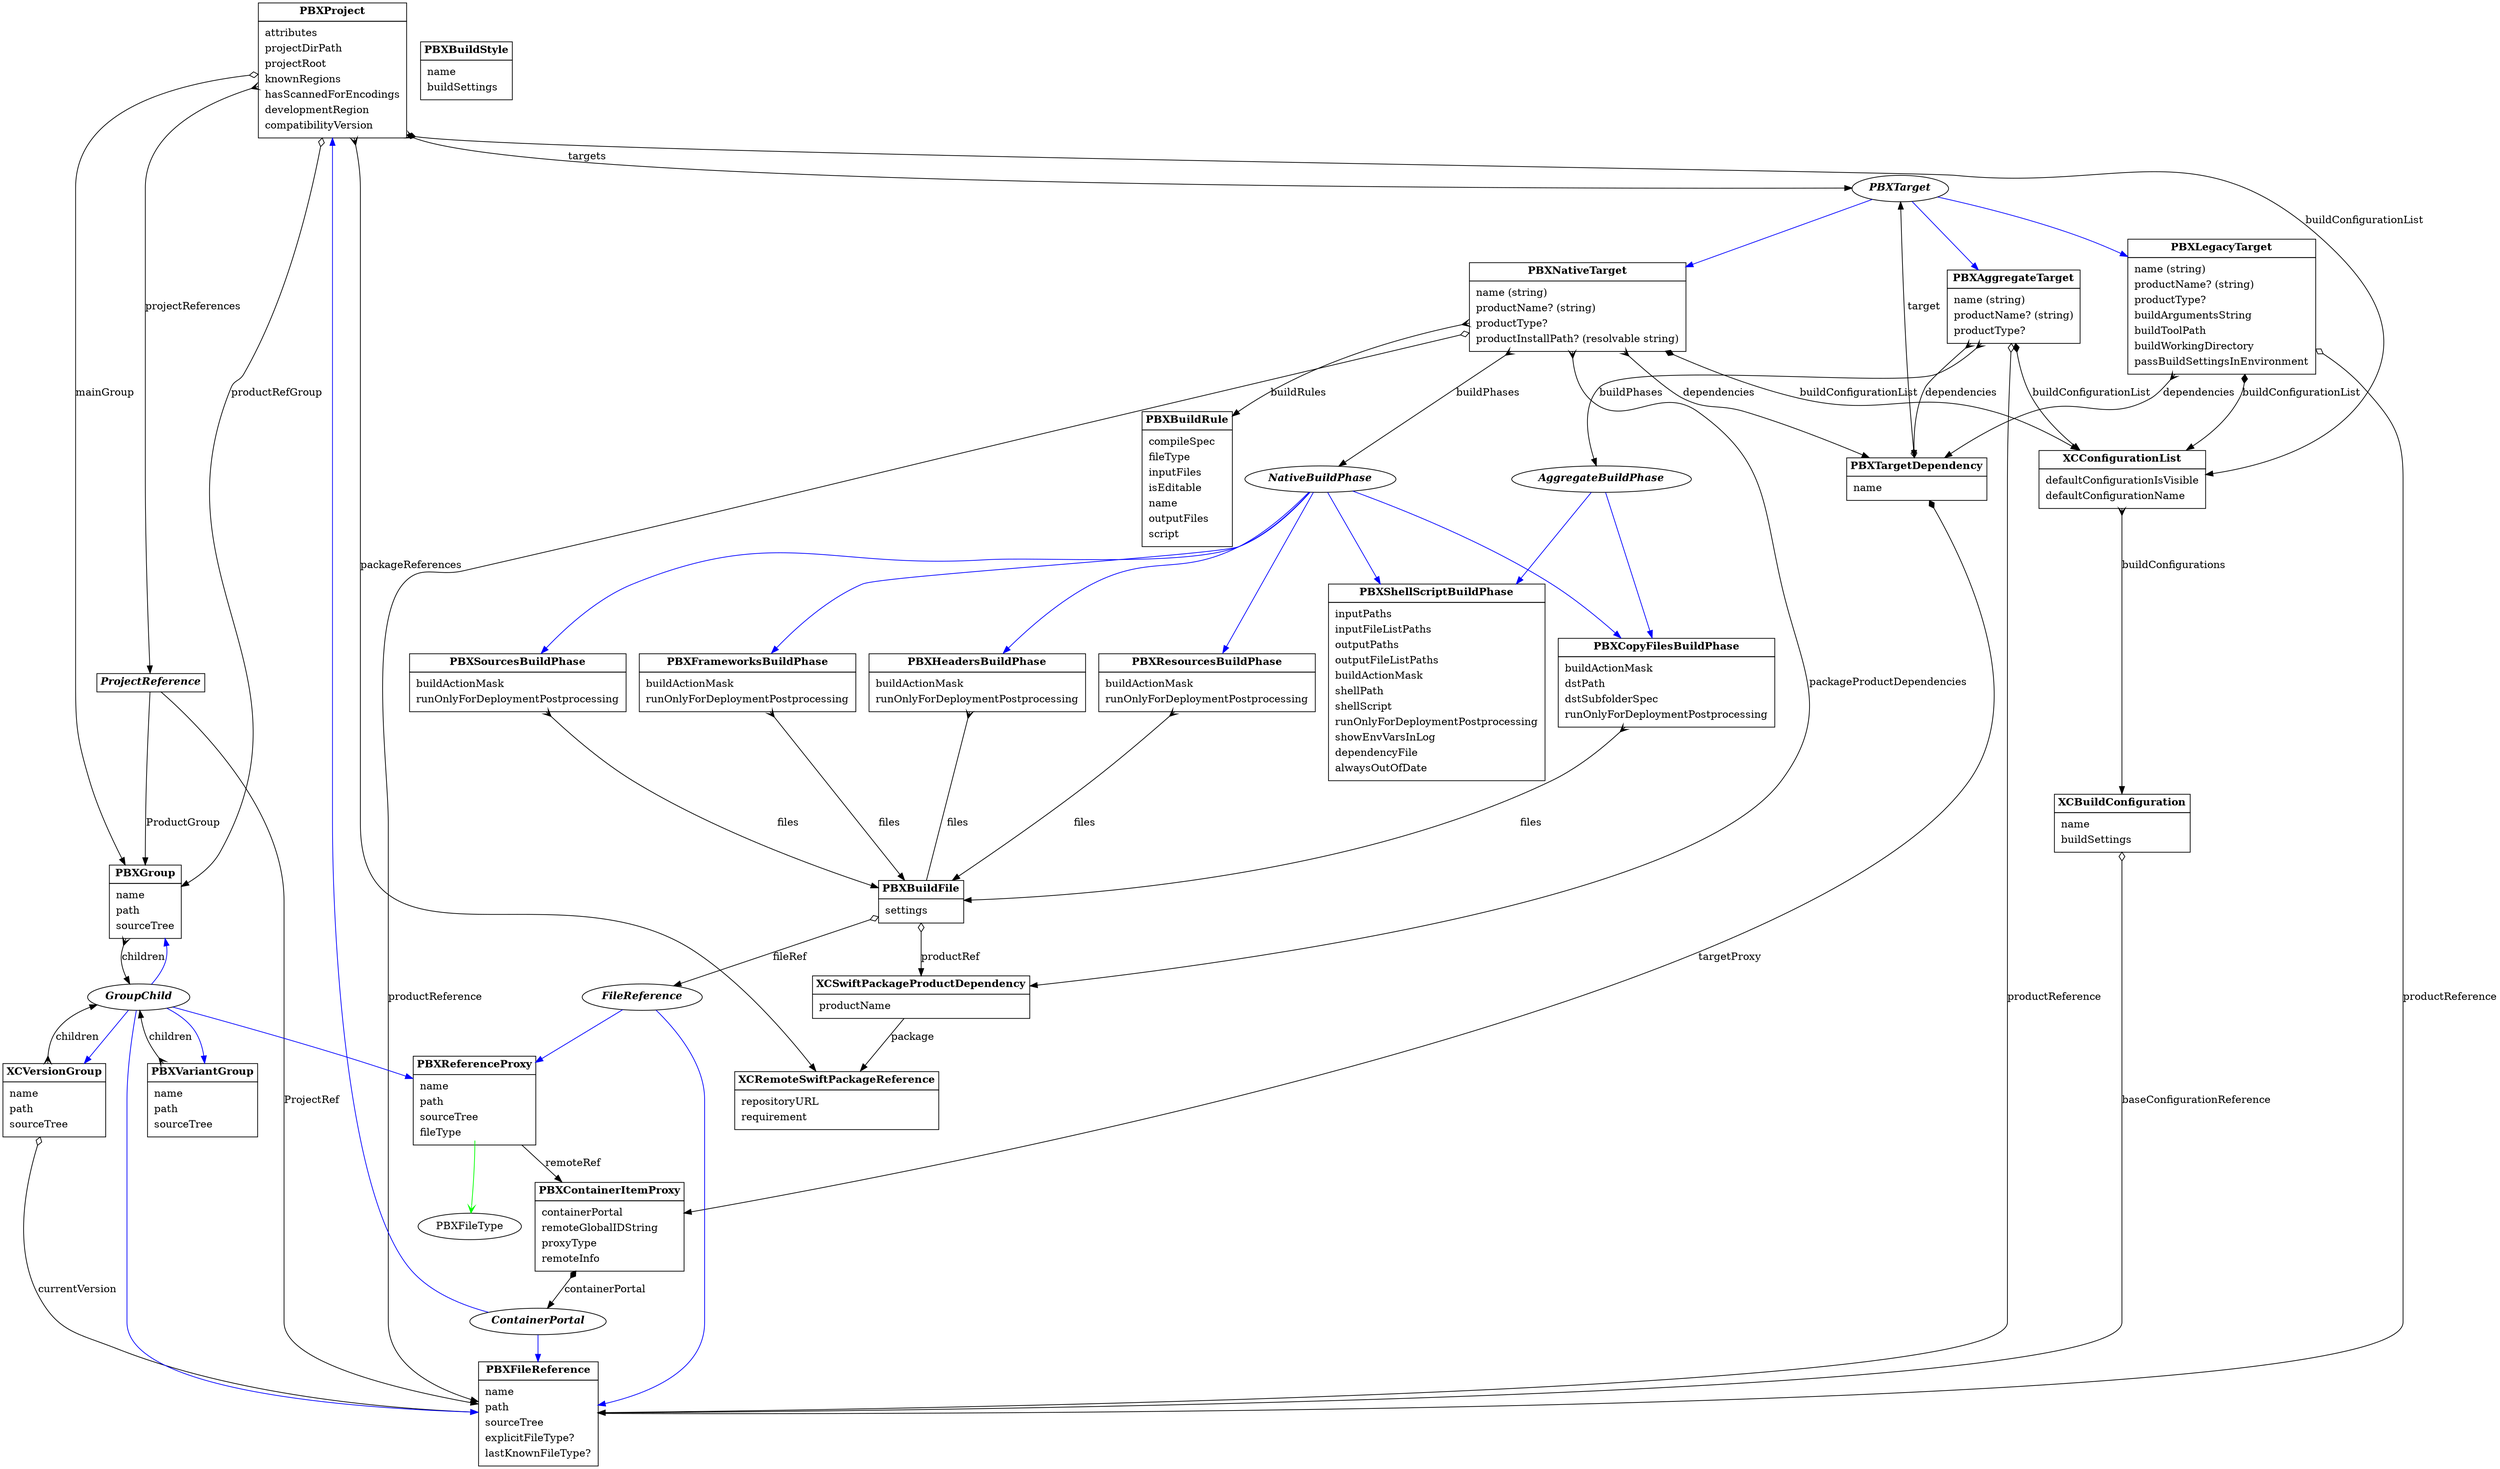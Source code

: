 // Compatibility checking seems to be using XCCompatibilityChecking which checks for features in used. The list of feature is unknown at this time, but it seems these are the features: https://github.com/denis-panov/ClassDump-Xcode10.2/blob/master/PlugIns/Xcode3Core/Contents/Frameworks/DevToolsCore.framework/XCCompatibilityFeature.h
digraph G {
	edge[dir=both arrowtail=none arrowhead=normal]
	// odiamond (empty diamond) represent 0..1
	// diamond (filled diamond) represent 1
	// crow represent 0..*

	PBXProject;

	// Container items
	PBXContainerItemProxy;

	PBXReferenceProxy;
	PBXFileReference;
	PBXGroup;
	PBXVariantGroup;
	XCVersionGroup;

	// Project items
	XCConfigurationList;
	PBXBuildStyle;
	XCBuildConfiguration;
	PBXTarget;

	PBXBuildRule;
	PBXTargetDependency;
	PBXBuildFile;

	XCSwiftPackageProductDependency;
	XCRemoteSwiftPackageReference;

	// Target implementations
	PBXAggregateTarget;
	PBXNativeTarget;
	PBXLegacyTarget;

	// Build phase implementations
	PBXCopyFilesBuildPhase;
	PBXFrameworksBuildPhase;
	PBXHeadersBuildPhase;
	PBXResourcesBuildPhase;
	PBXSourcesBuildPhase;
	PBXShellScriptBuildPhase;






	//region:PBXProject

	// attributes is a map containing keys like `LastUpgradeCheck` = number representing Xcode
	//   `BuildIndependentTargetsInParallel` YES/NO or 0/1 boolean
	//   `LastSwiftUpdateCheck` number representing Xcode seems like 1320 => 13.2
	//    `LastTestingUpgradeCheck` number representing Xcode seems like 0600 => 6.0
	//   `TargetAttributes`  map where keys are Target GlobalID and value are another map with keys:
	//      `CreatedOnToolsVersion` string representing Xcode version i.e. 13.2.1
	//      `TestTargetID` target GlobalID (product) -> present on test target attributes
	//       `DevelopmentTeam` string id representing the development team (most likely for signing)
	//       `LastSwiftMigration` number representing Xcode, i.e. 1020 => 10.2
	// 		  `ProvisioningStyle` String , don't know what it does, i.e. Automatic/Manual, what are other values???
	//        `SystemCapabilities` map of maps, i.e. com.apple.BackgroundModes.appletvos = { enabled = 1; }, com.apple.Keychain = { enabled = 1; }, com.apple.iCloud = { enabled = 1; }, com.apple.Sandbox = { enabled = 0; }, com.apple.ApplicationGroups.iOS = { enabled = 1; }, com.apple.SafariKeychain = { enabled = 1; }, com.apple.BackgroundModes = { enabled = 1; }, com.apple.DataProtection = { enabled = 1; },
	//         `DefaultBuildSystemTypeForWorkspace` string, don't know what it does, i.e. Original, what are other values???
	//         `CLASSPREFIX` String but seems to be a IDE configuration of some sort
	//         `ORGANIZATIONNAME` String but seems to be a IDE configuration of some sort

	// projectDirPath modify the SRCROOT
	// projectRoot... no idea seems to be a empty string (which is almost everything is ASCII plist) my guessing is the projectDirPath adjust in the nesting and projectRoot adjust regarding the parent
		// projectRoot / <-to base dir |<xcodeproj>| to SRCROOT-> / projectDirPath
	// knownRegions array of locals - short name (Localization under project config)? ex. en, Base or Full language name (with capital letter): Project Configuration -> Info tab -> Localizations table
	// developmentRegion marks the Development Language under Localization of project config) ex. en or English: Project Configuration -> Info tab -> Localizations table -> entry with suffix "- Development Language"
	// hasScannedForEncodings = 0/1 boolean -> not sure what it is
	// compatibilityVersion ex. Xcode 2.4, Xcode 8.0, Xcode 3.2, Xcode 9.3, Xcode 13.0 => Presumably, it keeps the format in a way that the specified Xcode version is able to read
		// 2.4 => 42
		// 3.1 => 45
		// 3.2 => 46
		// 6.3 => 47
        // 8.0 => 48
		// 9.3 => 50
		// 10.0 => 51
		// 11.0 => 52
		// 11.4 => 53
		// 12.0 => 54
		// 13.0 => 55
		// See https://github.com/dnkoutso/Xcodeproj/blob/master/lib/xcodeproj/constants.rb#L130-L141
	// projectReferences: list of ProjectReference, adds a reference as soon as an xcodeproj file is dragged into a project (added). The `Products` of that project are automatically added in a hidden Products group which is just a list of PBXReferenceProxy which serves as a way to find the product files
	// TODO: KnownAssetTags, configured from targets Resource Tags (tab)
	PBXProject [
		shape=plain
		label=<<table border="0" cellborder="1" cellspacing="0" cellpadding="4">
			<tr><td><b>PBXProject</b></td></tr>
			<tr><td><table border="0">
				<tr><td port="attributes" align="left">attributes</td></tr>
				<tr><td port="projectDirPath" align="left">projectDirPath</td></tr>
				<tr><td port="projectRoot" align="left">projectRoot</td></tr>
				<tr><td port="knownRegions" align="left">knownRegions</td></tr>
				<tr><td port="hasScannedForEncodings" align="left">hasScannedForEncodings</td></tr>
				<tr><td port="developmentRegion" align="left">developmentRegion</td></tr>
				<tr><td port="compatibilityVersion" align="left">compatibilityVersion</td></tr>
			</table></td></tr>
			</table>>
	]

	PBXProject -> PBXGroup [arrowtail=odiamond label=mainGroup]
	PBXProject -> PBXTarget [arrowtail=crow label=targets]
	PBXProject -> XCConfigurationList [arrowtail=diamond label=buildConfigurationList]
	PBXProject -> ProjectReference [arrowtail=crow label=projectReferences]
	PBXProject -> XCRemoteSwiftPackageReference [arrowtail=crow label=packageReferences]
	PBXProject -> PBXGroup [arrowtail=odiamond label=productRefGroup]


	// ProductGroup =  to PBXGroup (with childrens pointing to PBXReferenceProxy to the remote product)
	// ProjectRef = to PBXFileReference of xcodeproject
	ProjectReference [
		shape=plain
		label=<<table border="0" cellborder="1" cellspacing="0" cellpadding="4">
			<tr><td><b><i>ProjectReference</i></b></td></tr>
			</table>>
	]

	ProjectReference -> PBXGroup [label=ProductGroup]
	ProjectReference -> PBXFileReference [label=ProjectRef]
	//endregion

	//region:PBXContainerItemProxy
	// containerPortal -> usually point to a PBXFileReference of type 'wrapper.pb-project' or the PBXProject object
	// remoteGlobalIDString -> just a GID that is valid inside the containerPortal
	// proxyType are either 1 (target reference) or 2 (file reference)
	// remoteInfo seems to just be the name of the object (name of target or name of file reference)
	PBXContainerItemProxy [
		shape=plain
		label=<<table border="0" cellborder="1" cellspacing="0" cellpadding="4">
			<tr><td><b>PBXContainerItemProxy</b></td></tr>
			<tr><td><table border="0">
				<tr><td port="containerPortal" align="left">containerPortal</td></tr>
				<tr><td port="remoteGlobalIDString" align="left">remoteGlobalIDString</td></tr>
				<tr><td port="proxyType" align="left">proxyType</td></tr>
				<tr><td port="remoteInfo" align="left">remoteInfo</td></tr>
			</table></td></tr>
			</table>>
	]

	// choices
	PBXContainerItemProxy -> ContainerPortal [arrowtail=diamond label=containerPortal]

	ContainerPortal[label=<<b><i>ContainerPortal</i></b>>]

	ContainerPortal -> PBXProject [color=blue]
	ContainerPortal -> PBXFileReference [color=blue]
	//endregion

	//region:XCConfigurationList
	// defaultConfigurationName -> what is the default config to use for command-line builds: Project Configurtion -> Info (tab) -> Configurations (section) -> Use <defaultConfigurationName> for command-line builds (usually defaults to Release)
	// defaultConfigurationIsVisible -> no idea what this is or what it does (https://github.com/xcode-actions/XcodeTools/blob/86e9088c7b5e5be0e9418a6602ce6eee9dccb2bf/Sources/XcodeProj/PBXModel/BuildConfigurations/XCConfigurationList.swift#L20)
	XCConfigurationList [
		shape=plain
		label=<<table border="0" cellborder="1" cellspacing="0" cellpadding="4">
			<tr><td><b>XCConfigurationList</b></td></tr>
			<tr><td><table border="0">
				<tr><td port="defaultConfigurationIsVisible" align="left">defaultConfigurationIsVisible</td></tr>
				<tr><td port="defaultConfigurationName" align="left">defaultConfigurationName</td></tr>
			</table></td></tr>
			</table>>
	]

	XCConfigurationList -> XCBuildConfiguration [arrowtail=crow label=buildConfigurations]
	//endregion:XCConfigurationList

	//region:PBXBuildStyle
	PBXBuildStyle [
		shape=plain
		label=<<table border="0" cellborder="1" cellspacing="0" cellpadding="4">
			<tr><td><b>PBXBuildStyle</b></td></tr>
			<tr><td><table border="0">
				<tr><td port="name" align="left">name</td></tr>
				<tr><td port="buildSettings" align="left">buildSettings</td></tr>
			</table></td></tr>
			</table>>
	]
	//endregion:PBXBuildStyle

	//region:XCBuildConfiguration
	// This used to be called PBXBuildStyle in the old days. This new type support xcconfig files as base configuration
	XCBuildConfiguration [
		shape=plain
		label=<<table border="0" cellborder="1" cellspacing="0" cellpadding="4">
			<tr><td><b>XCBuildConfiguration</b></td></tr>
			<tr><td><table border="0">
				<tr><td port="name" align="left">name</td></tr>
				<tr><td port="buildSettings" align="left">buildSettings</td></tr>
			</table></td></tr>
			</table>>
	]

	XCBuildConfiguration -> PBXFileReference [arrowtail=odiamond label=baseConfigurationReference]
	//endregion:XCBuildConfiguration

	//region:PBXTarget
	// productType -> ProductType. is nullable, present if productReference is present (most likely can infer if productReference is present but not productType)
	// productName -> String. is nullable, present if productReference is present (most likely can infer if productReference is present but not productName)
	// QUESTION: Can PBXTarget stand on its own?
	PBXTarget[label=<<b><i>PBXTarget</i></b>>]

	PBXTarget -> PBXAggregateTarget [color=blue]
	PBXTarget -> PBXNativeTarget [color=blue]
	PBXTarget -> PBXLegacyTarget [color=blue]
	//endregion

	//region:PBXBuildFile
	// I think it should be fileRef OR productRef but not both
	PBXBuildFile [
		shape=plain
		label=<<table border="0" cellborder="1" cellspacing="0" cellpadding="4">
			<tr><td><b>PBXBuildFile</b></td></tr>
			<tr><td><table border="0">
				<tr><td port="settings" align="left">settings</td></tr>
			</table></td></tr>
			</table>>
	]

	// Can it actually only be reference proxy or file reference?
    //  I doubt it can be a PBXGroup...
	// TODO: What could we do with fileRef (referencing the two possible choice)
	PBXBuildFile -> FileReference [arrowtail=odiamond label=fileRef]
	PBXBuildFile -> XCSwiftPackageProductDependency [arrowtail=odiamond label=productRef]

	FileReference[label=<<b><i>FileReference</i></b>>]

	FileReference -> PBXReferenceProxy [color=blue]
	FileReference -> PBXFileReference [color=blue]
	//endregion:PBXBuildFile

	//region:PBXTargetDependency
	PBXTargetDependency [
		shape=plain
		label=<<table border="0" cellborder="1" cellspacing="0" cellpadding="4">
			<tr><td><b>PBXTargetDependency</b></td></tr>
			<tr><td><table border="0">
				<tr><td port="name" align="left">name</td></tr>
			</table></td></tr>
			</table>>
	]

	PBXTargetDependency -> PBXTarget [arrowtail=odiamond label=target]
	PBXTargetDependency -> PBXContainerItemProxy [arrowtail=diamond label=targetProxy]
	//endregion

	//region:PBXBuildRule
	// name is optional??
	PBXBuildRule [
		shape=plain
		label=<<table border="0" cellborder="1" cellspacing="0" cellpadding="4">
			<tr><td><b>PBXBuildRule</b></td></tr>
			<tr><td><table border="0">
				<tr><td port="compileSpec" align="left">compileSpec</td></tr>
				<tr><td port="fileType" align="left">fileType</td></tr>
				<tr><td port="inputFiles" align="left">inputFiles</td></tr>
				<tr><td port="isEditable" align="left">isEditable</td></tr>
				<tr><td port="name" align="left">name</td></tr>
				<tr><td port="outputFiles" align="left">outputFiles</td></tr>
				<tr><td port="script" align="left">script</td></tr>
			</table></td></tr>
			</table>>
	]
	//endregion

	//region:XCSwiftPackageProductDependency
	XCSwiftPackageProductDependency [
		shape=plain
		label=<<table border="0" cellborder="1" cellspacing="0" cellpadding="4">
			<tr><td><b>XCSwiftPackageProductDependency</b></td></tr>
			<tr><td><table border="0">
				<tr><td port="productName" align="left">productName</td></tr>
			</table></td></tr>
			</table>>
	]

	XCSwiftPackageProductDependency -> XCRemoteSwiftPackageReference [label=package]
	//endregion:XCSwiftPackageProductDependency

	//region:XCRemoteSwiftPackageReference
	// GitHub url only?
	// requirement depends on `kind`
	XCRemoteSwiftPackageReference [
		shape=plain
		label=<<table border="0" cellborder="1" cellspacing="0" cellpadding="4">
			<tr><td><b>XCRemoteSwiftPackageReference</b></td></tr>
			<tr><td><table border="0">
				<tr><td port="repositoryURL" align="left">repositoryURL</td></tr>
				<tr><td port="requirement" align="left">requirement</td></tr>
			</table></td></tr>
			</table>>
	]
	//endregion:XCRemoteSwiftPackageReference

	//region:PBXCopyFilesBuildPhase
	// How is files from parent used?
	// buildActionMask is a 32-bit value:
	//   - by default it 2147483647 (0x7fffffff)
	//   - 8 (0x8) if 'Copy only when installing' is checked
	//   - 12 (0xC) if 'Copy only when installing' is unchecked
	//   > It seems like 0x8 would be install build action and possibly 0x4 would be the "build" build action
	// runOnlyForDeploymentPostprocessing -> boolean 0/1 ('Copy only when installing' checked (1) vs unchecked (0))
	// files -> if 'Code Sign On Copy" checked -> PBXBuildFile settings: ATTRIBUTES = (CodeSignOnCopy, )
	PBXCopyFilesBuildPhase [
		shape=plain
		label=<<table border="0" cellborder="1" cellspacing="0" cellpadding="4">
			<tr><td><b>PBXCopyFilesBuildPhase</b></td></tr>
			<tr><td><table border="0">
				<tr><td port="buildActionMask" align="left">buildActionMask</td></tr>
				<tr><td port="dstPath" align="left">dstPath</td></tr>
				<tr><td port="dstSubfolderSpec" align="left">dstSubfolderSpec</td></tr>
				<tr><td port="runOnlyForDeploymentPostprocessing" align="left">runOnlyForDeploymentPostprocessing</td></tr>
			</table></td></tr>
			</table>>
	]

	// files to copy
	PBXCopyFilesBuildPhase -> PBXBuildFile [arrowtail=crow label=files]
	//endregion

	//region:PBXFrameworksBuildPhase
	// How is files from parent used?
	// Seems to be the "Link Binary with Libraries" phase
	// files -> if 'Status' set to "Optional" -> PBXBuildFile settings: ATTRIBUTES = (Weak, )
	//    "Required" simply remove the attribute value and optionally replace with ATTRIBUTES = (Required, )
	// buildActionMask -> Can't find a way to change the default mask value
	// runOnlyForDeploymentPostprocessing -> can't find a way to change this value, defaults to 0 (false)
	PBXFrameworksBuildPhase [
		shape=plain
		label=<<table border="0" cellborder="1" cellspacing="0" cellpadding="4">
			<tr><td><b>PBXFrameworksBuildPhase</b></td></tr>
			<tr><td><table border="0">
				<tr><td port="buildActionMask" align="left">buildActionMask</td></tr>
				<tr><td port="runOnlyForDeploymentPostprocessing" align="left">runOnlyForDeploymentPostprocessing</td></tr>
			</table></td></tr>
			</table>>
	]

	// files represent the libraries to link (see settings on PBXBuildFile for optional/required)
	PBXFrameworksBuildPhase -> PBXBuildFile [arrowtail=crow label=files]
	//endregion

	//region:PBXHeadersBuildPhase
	// How is files from parent used?
	// files -> depending on the visibility (Public, Private, Project) -> PBXBuildFile settings:
	//    - Project -> none
	//    - Private -> ATTRIBUTES = (Private, )
	//    - Public -> ATTRIBUTES = (Public, )
	// buildActionMask -> Can't find a way to change the default mask value
	// runOnlyForDeploymentPostprocessing -> can't find a way to change this value, defaults to 0 (false)
	PBXHeadersBuildPhase [
		shape=plain
		label=<<table border="0" cellborder="1" cellspacing="0" cellpadding="4">
			<tr><td><b>PBXHeadersBuildPhase</b></td></tr>
			<tr><td><table border="0">
				<tr><td port="buildActionMask" align="left">buildActionMask</td></tr>
				<tr><td port="runOnlyForDeploymentPostprocessing" align="left">runOnlyForDeploymentPostprocessing</td></tr>
			</table></td></tr>
			</table>>
	]


	// files represent the headers at various visibility (see settings of PBXBuildFile)
	PBXHeadersBuildPhase -> PBXBuildFile [dir=back arrowtail=crow arrowhead=none label=files]
	//endregion:PBXHeadersBuildPhase

	//region:PBXResourcesBuildPhase
	// How is files from parent used?
	// buildActionMask -> Can't find a way to change the default mask value
	// runOnlyForDeploymentPostprocessing -> can't find a way to change this value, defaults to 0 (false)
	PBXResourcesBuildPhase [
		shape=plain
		label=<<table border="0" cellborder="1" cellspacing="0" cellpadding="4">
			<tr><td><b>PBXResourcesBuildPhase</b></td></tr>
			<tr><td><table border="0">
				<tr><td port="buildActionMask" align="left">buildActionMask</td></tr>
				<tr><td port="runOnlyForDeploymentPostprocessing" align="left">runOnlyForDeploymentPostprocessing</td></tr>
			</table></td></tr>
			</table>>
	]

	// files to copy to bundle as resources
	PBXResourcesBuildPhase -> PBXBuildFile [arrowtail=crow label=files]
	//endregion:PBXResourcesBuildPhase

	//region:PBXSourcesBuildPhase
	// How is files from parent used?
	// files -> if 'Compiler Flags' specified -> PBXBuildFile settings: COMPILER_FLAGS = "-v"
	// buildActionMask -> Can't find a way to change the default mask value
	// runOnlyForDeploymentPostprocessing -> can't find a way to change this value, defaults to 0 (false)
	PBXSourcesBuildPhase [
		shape=plain
		label=<<table border="0" cellborder="1" cellspacing="0" cellpadding="4">
			<tr><td><b>PBXSourcesBuildPhase</b></td></tr>
			<tr><td><table border="0">
				<tr><td port="buildActionMask" align="left">buildActionMask</td></tr>
				<tr><td port="runOnlyForDeploymentPostprocessing" align="left">runOnlyForDeploymentPostprocessing</td></tr>
			</table></td></tr>
			</table>>
	]

	// files to compile (most likely uses PBXBuildRules to match each file to the right processing)
	PBXSourcesBuildPhase -> PBXBuildFile [arrowtail=crow label=files]
	//endregion:PBXSourcesBuildPhase

	//region:PBXShellScriptBuildPhase
	// How is files from parent used?
	// inputFileListPaths/outputFileListPaths are list of xcfilelist files while the other ones, e.g. inputPaths/outputPaths, are just files
	// buildActionMask is a 32-bit value:
	//   - by default it 2147483647 (0x7fffffff)
	//   - 8 (0x8) if 'For install build only' is checked
	//   - 12 (0xC) if 'For install build only' is unchecked
	//   > It seems like 0x8 would be install build action and possibly 0x4 would be the "build" build action
	// showEnvVarsInLog -> boolean 0/1 ('Show environment variables in build log' checked (1) vs unchecked (0))
	// alwaysOutOfDate -> boolean 0/1 ('Based on dependency analysis' checked (0) vs unchecked (1))
	// runOnlyForDeploymentPostprocessing -> boolean 0/1 ('For install builds only' checked (1) vs unchecked (0))
	PBXShellScriptBuildPhase [
		shape=plain
		label=<<table border="0" cellborder="1" cellspacing="0" cellpadding="4">
			<tr><td><b>PBXShellScriptBuildPhase</b></td></tr>
			<tr><td><table border="0">
				<tr><td port="inputPaths" align="left">inputPaths</td></tr>
				<tr><td port="inputFileListPaths" align="left">inputFileListPaths</td></tr>
				<tr><td port="outputPaths" align="left">outputPaths</td></tr>
				<tr><td port="outputFileListPaths" align="left">outputFileListPaths</td></tr>
				<tr><td port="buildActionMask" align="left">buildActionMask</td></tr>
				<tr><td port="shellPath" align="left">shellPath</td></tr>
				<tr><td port="shellScript" align="left">shellScript</td></tr>
				<tr><td port="runOnlyForDeploymentPostprocessing" align="left">runOnlyForDeploymentPostprocessing</td></tr>
				<tr><td port="showEnvVarsInLog" align="left">showEnvVarsInLog</td></tr>
				<tr><td port="dependencyFile" align="left">dependencyFile</td></tr>
				<tr><td port="alwaysOutOfDate" align="left">alwaysOutOfDate</td></tr>
			</table></td></tr>
			</table>>
	]


	// Note: it doesn't seems like there are any PBXBuildFile for shell script. It relies on input*Paths and output*Paths
	//endregion:PBXShellScriptBuildPhase

	//region:PBXAggregateTarget
	// Usually Aggregate target does not have productReference
	// QUESTION: Is that true? Are there other limitation? Let's read more in the legacy document.
	PBXAggregateTarget [
		shape=plain
		label=<<table border="0" cellborder="1" cellspacing="0" cellpadding="4">
			<tr><td><b>PBXAggregateTarget</b></td></tr>
			<tr><td><table border="0">
				<tr><td port="name" align="left">name (string)</td></tr>
				<tr><td port="productName" align="left">productName? (string)</td></tr>
				<tr><td port="productType" align="left">productType?</td></tr>
			</table></td></tr>
			</table>>
	]


	AggregateBuildPhase[label=<<b><i>AggregateBuildPhase</i></b>>]

	AggregateBuildPhase -> PBXCopyFilesBuildPhase [color=blue]
	AggregateBuildPhase -> PBXShellScriptBuildPhase [color=blue]


	PBXAggregateTarget -> PBXTargetDependency [arrowtail=crow label=dependencies]
	PBXAggregateTarget -> XCConfigurationList [arrowtail=diamond label=buildConfigurationList]

	// TODO: Can only have CopyFilesBuildPhase and ShellScriptBuildPhase
	PBXAggregateTarget -> AggregateBuildPhase [arrowtail=crow label=buildPhases]

	// TODO: Doesn't seems like aggregate target save any build rule

	PBXAggregateTarget -> PBXFileReference [arrowtail=odiamond label=productReference]
	//endregion

	//region:PBXNativeTarget
	// packageProductDependencies only on PBXNativeTarget???
	PBXNativeTarget [
		shape=plain
		label=<<table border="0" cellborder="1" cellspacing="0" cellpadding="4">
			<tr><td><b>PBXNativeTarget</b></td></tr>
			<tr><td><table border="0">
				<tr><td port="name" align="left">name (string)</td></tr>
				<tr><td port="productName" align="left">productName? (string)</td></tr>
				<tr><td port="productType" align="left">productType?</td></tr>
				<tr><td port="productInstallPath" align="left">productInstallPath? (resolvable string)</td></tr>
			</table></td></tr>
			</table>>
	]

	NativeBuildPhase[label=<<b><i>NativeBuildPhase</i></b>>]

	NativeBuildPhase -> PBXSourcesBuildPhase [color=blue]
	NativeBuildPhase -> PBXFrameworksBuildPhase [color=blue]
	NativeBuildPhase -> PBXCopyFilesBuildPhase [color=blue]
	NativeBuildPhase -> PBXShellScriptBuildPhase [color=blue]
	NativeBuildPhase -> PBXHeadersBuildPhase [color=blue]
	NativeBuildPhase -> PBXResourcesBuildPhase [color=blue]


	PBXNativeTarget -> XCSwiftPackageProductDependency [arrowtail=crow label=packageProductDependencies]

	PBXNativeTarget -> PBXTargetDependency [arrowtail=crow label=dependencies]
	PBXNativeTarget -> XCConfigurationList [arrowtail=diamond label=buildConfigurationList]

	PBXNativeTarget -> NativeBuildPhase [arrowtail=crow label=buildPhases]

	PBXNativeTarget -> PBXBuildRule [arrowtail=crow label=buildRules]
	PBXNativeTarget -> PBXFileReference [arrowtail=odiamond label=productReference]
	//endregion

	//region:PBXLegacyTarget
	PBXLegacyTarget [
		shape=plain
		label=<<table border="0" cellborder="1" cellspacing="0" cellpadding="4">
			<tr><td><b>PBXLegacyTarget</b></td></tr>
			<tr><td><table border="0">
				<tr><td port="name" align="left">name (string)</td></tr>
				<tr><td port="productName" align="left">productName? (string)</td></tr>
				<tr><td port="productType" align="left">productType?</td></tr>
				<tr><td port="buildArgumentsString" align="left">buildArgumentsString</td></tr>
				<tr><td port="buildToolPath" align="left">buildToolPath</td></tr>
				<tr><td port="buildWorkingDirectory" align="left">buildWorkingDirectory</td></tr>
				<tr><td port="passBuildSettingsInEnvironment" align="left">passBuildSettingsInEnvironment</td></tr>
			</table></td></tr>
			</table>>
	]

	PBXLegacyTarget -> PBXTargetDependency [arrowtail=crow label=dependencies]
	PBXLegacyTarget -> XCConfigurationList [arrowtail=diamond label=buildConfigurationList]

	// TODO: legacy target doesn't seems to have build phases

	// TODO: legacy target doesn't seems to support build rules

	PBXLegacyTarget -> PBXFileReference [dir=back arrowtail=odiamond arrowhead=open label=productReference]
	//endregion

	//region:PBXReferenceProxy
	// Need to validate
	PBXReferenceProxy [
		shape=plain
		label=<<table border="0" cellborder="1" cellspacing="0" cellpadding="4">
			<tr><td><b>PBXReferenceProxy</b></td></tr>
			<tr><td><table border="0">
				<tr><td port="name" align="left">name</td></tr>
				<tr><td port="path" align="left">path</td></tr>
				<tr><td port="sourceTree" align="left">sourceTree</td></tr>
				<tr><td port="fileType" align="left">fileType</td></tr>
			</table></td></tr>
			</table>>
	]

	PBXReferenceProxy -> PBXContainerItemProxy [label=remoteRef]

	// CONSTANTS
	PBXReferenceProxy:fileType -> PBXFileType [arrowhead=open color=green]
	//endregion:PBXReferenceProxy

	//region:PBXFileReference
	PBXFileReference [
		shape=plain
		label=<<table border="0" cellborder="1" cellspacing="0" cellpadding="4">
			<tr><td><b>PBXFileReference</b></td></tr>
			<tr><td><table border="0">
				<tr><td port="name" align="left">name</td></tr>
				<tr><td port="path" align="left">path</td></tr>
				<tr><td port="sourceTree" align="left">sourceTree</td></tr>
				<tr><td port="explicitFileType" align="left">explicitFileType?</td></tr>
				<tr><td port="lastKnownFileType" align="left">lastKnownFileType?</td></tr>
			</table></td></tr>
			</table>>
	]
	//endregion:PBXFileReference

	//region:PBXGroup
	PBXGroup [
		shape=plain
		label=<<table border="0" cellborder="1" cellspacing="0" cellpadding="4">
			<tr><td><b>PBXGroup</b></td></tr>
			<tr><td><table border="0">
				<tr><td port="name" align="left">name</td></tr>
				<tr><td port="path" align="left">path</td></tr>
				<tr><td port="sourceTree" align="left">sourceTree</td></tr>
			</table></td></tr>
			</table>>
	]

	PBXGroup -> GroupChild [arrowtail=crow label=children]

	GroupChild[label=<<b><i>GroupChild</i></b>>]

	GroupChild -> PBXGroup [color=blue]
	GroupChild -> PBXFileReference [color=blue]
	GroupChild -> PBXVariantGroup [color=blue]
	GroupChild -> XCVersionGroup [color=blue]
	GroupChild -> PBXReferenceProxy [color=blue]
	//endregion:PBXGroup

	//region:PBXVariantGroup
	PBXVariantGroup [
		shape=plain
		label=<<table border="0" cellborder="1" cellspacing="0" cellpadding="4">
			<tr><td><b>PBXVariantGroup</b></td></tr>
				<tr><td><table border="0">
				<tr><td port="name" align="left">name</td></tr>
				<tr><td port="path" align="left">path</td></tr>
				<tr><td port="sourceTree" align="left">sourceTree</td></tr>
			</table></td></tr>
			</table>>
	]

	PBXVariantGroup -> GroupChild [arrowtail=crow label=children]
	//endregion:PBXVariantGroup

	//region:XCVersionGroup
	XCVersionGroup [
		shape=plain
		label=<<table border="0" cellborder="1" cellspacing="0" cellpadding="4">
			<tr><td><b>XCVersionGroup</b></td></tr>
			<tr><td><table border="0">
				<tr><td port="name" align="left">name</td></tr>
				<tr><td port="path" align="left">path</td></tr>
				<tr><td port="sourceTree" align="left">sourceTree</td></tr>
			</table></td></tr>
			</table>>
	]

	XCVersionGroup -> GroupChild [arrowtail=crow label=children]
	XCVersionGroup -> PBXFileReference [arrowtail=odiamond label=currentVersion]
	//endregion:XCVersionGroup
}
